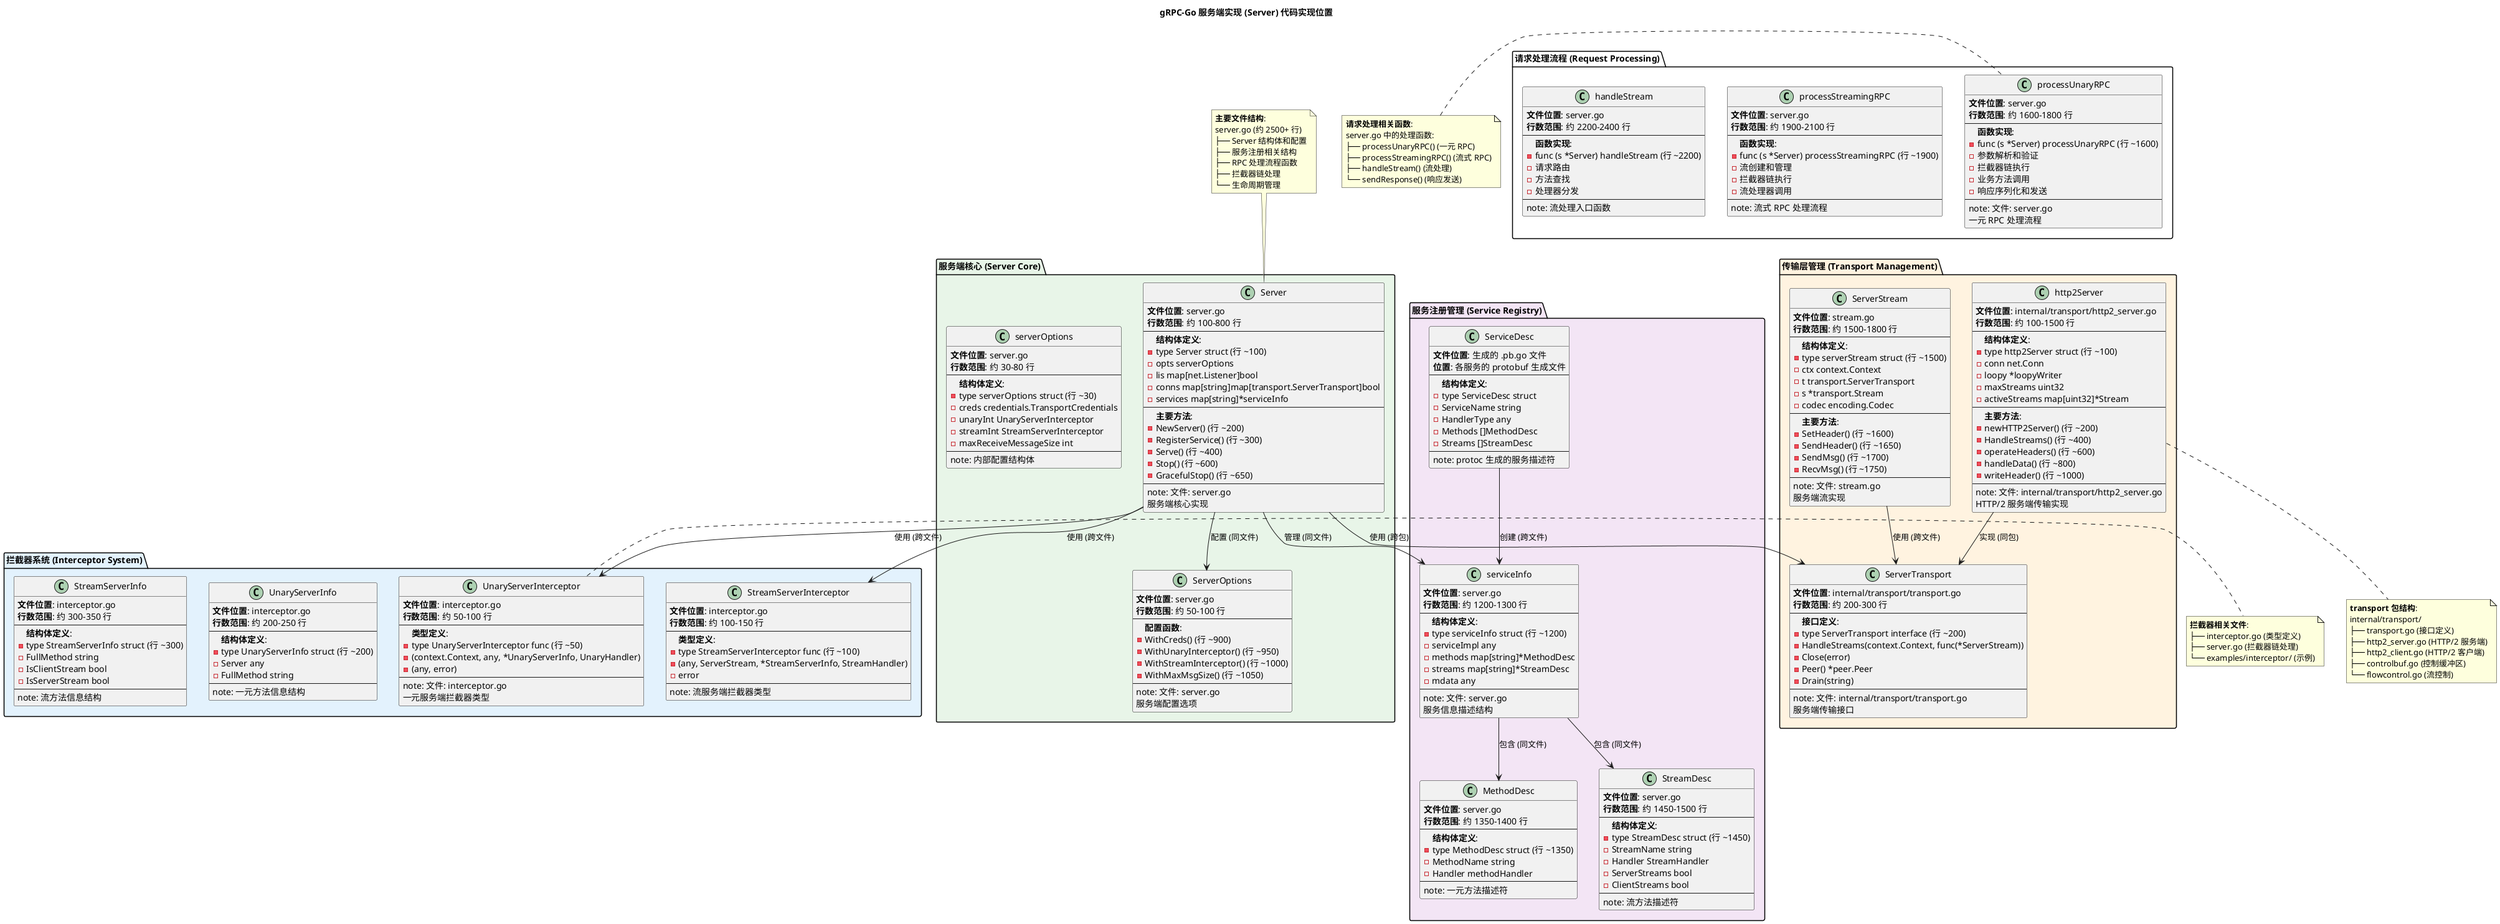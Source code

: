 @startuml 服务端实现代码位置图

!define RECTANGLE class

title gRPC-Go 服务端实现 (Server) 代码实现位置

' 定义颜色主题
!define SERVER_COLOR #E8F5E8
!define TRANSPORT_COLOR #FFF3E0
!define SERVICE_COLOR #F3E5F5
!define INTERCEPTOR_COLOR #E3F2FD

package "服务端核心 (Server Core)" SERVER_COLOR {
    RECTANGLE Server {
        **文件位置**: server.go
        **行数范围**: 约 100-800 行
        --
        **结构体定义**:
        - type Server struct (行 ~100)
        - opts serverOptions
        - lis map[net.Listener]bool
        - conns map[string]map[transport.ServerTransport]bool
        - services map[string]*serviceInfo
        --
        **主要方法**:
        - NewServer() (行 ~200)
        - RegisterService() (行 ~300)
        - Serve() (行 ~400)
        - Stop() (行 ~600)
        - GracefulStop() (行 ~650)
        --
        note: 文件: server.go\n服务端核心实现
    }
    
    RECTANGLE ServerOptions {
        **文件位置**: server.go
        **行数范围**: 约 50-100 行
        --
        **配置函数**:
        - WithCreds() (行 ~900)
        - WithUnaryInterceptor() (行 ~950)
        - WithStreamInterceptor() (行 ~1000)
        - WithMaxMsgSize() (行 ~1050)
        --
        note: 文件: server.go\n服务端配置选项
    }
    
    RECTANGLE serverOptions {
        **文件位置**: server.go
        **行数范围**: 约 30-80 行
        --
        **结构体定义**:
        - type serverOptions struct (行 ~30)
        - creds credentials.TransportCredentials
        - unaryInt UnaryServerInterceptor
        - streamInt StreamServerInterceptor
        - maxReceiveMessageSize int
        --
        note: 内部配置结构体
    }
}

package "服务注册管理 (Service Registry)" SERVICE_COLOR {
    RECTANGLE serviceInfo {
        **文件位置**: server.go
        **行数范围**: 约 1200-1300 行
        --
        **结构体定义**:
        - type serviceInfo struct (行 ~1200)
        - serviceImpl any
        - methods map[string]*MethodDesc
        - streams map[string]*StreamDesc
        - mdata any
        --
        note: 文件: server.go\n服务信息描述结构
    }
    
    RECTANGLE MethodDesc {
        **文件位置**: server.go
        **行数范围**: 约 1350-1400 行
        --
        **结构体定义**:
        - type MethodDesc struct (行 ~1350)
        - MethodName string
        - Handler methodHandler
        --
        note: 一元方法描述符
    }
    
    RECTANGLE StreamDesc {
        **文件位置**: server.go
        **行数范围**: 约 1450-1500 行
        --
        **结构体定义**:
        - type StreamDesc struct (行 ~1450)
        - StreamName string
        - Handler StreamHandler
        - ServerStreams bool
        - ClientStreams bool
        --
        note: 流方法描述符
    }
    
    RECTANGLE ServiceDesc {
        **文件位置**: 生成的 .pb.go 文件
        **位置**: 各服务的 protobuf 生成文件
        --
        **结构体定义**:
        - type ServiceDesc struct
        - ServiceName string
        - HandlerType any
        - Methods []MethodDesc
        - Streams []StreamDesc
        --
        note: protoc 生成的服务描述符
    }
}

package "传输层管理 (Transport Management)" TRANSPORT_COLOR {
    RECTANGLE ServerTransport {
        **文件位置**: internal/transport/transport.go
        **行数范围**: 约 200-300 行
        --
        **接口定义**:
        - type ServerTransport interface (行 ~200)
        - HandleStreams(context.Context, func(*ServerStream))
        - Close(error)
        - Peer() *peer.Peer
        - Drain(string)
        --
        note: 文件: internal/transport/transport.go\n服务端传输接口
    }
    
    RECTANGLE http2Server {
        **文件位置**: internal/transport/http2_server.go
        **行数范围**: 约 100-1500 行
        --
        **结构体定义**:
        - type http2Server struct (行 ~100)
        - conn net.Conn
        - loopy *loopyWriter
        - maxStreams uint32
        - activeStreams map[uint32]*Stream
        --
        **主要方法**:
        - newHTTP2Server() (行 ~200)
        - HandleStreams() (行 ~400)
        - operateHeaders() (行 ~600)
        - handleData() (行 ~800)
        - writeHeader() (行 ~1000)
        --
        note: 文件: internal/transport/http2_server.go\nHTTP/2 服务端传输实现
    }
    
    RECTANGLE ServerStream {
        **文件位置**: stream.go
        **行数范围**: 约 1500-1800 行
        --
        **结构体定义**:
        - type serverStream struct (行 ~1500)
        - ctx context.Context
        - t transport.ServerTransport
        - s *transport.Stream
        - codec encoding.Codec
        --
        **主要方法**:
        - SetHeader() (行 ~1600)
        - SendHeader() (行 ~1650)
        - SendMsg() (行 ~1700)
        - RecvMsg() (行 ~1750)
        --
        note: 文件: stream.go\n服务端流实现
    }
}

package "拦截器系统 (Interceptor System)" INTERCEPTOR_COLOR {
    RECTANGLE UnaryServerInterceptor {
        **文件位置**: interceptor.go
        **行数范围**: 约 50-100 行
        --
        **类型定义**:
        - type UnaryServerInterceptor func (行 ~50)
        - (context.Context, any, *UnaryServerInfo, UnaryHandler)
        - (any, error)
        --
        note: 文件: interceptor.go\n一元服务端拦截器类型
    }
    
    RECTANGLE StreamServerInterceptor {
        **文件位置**: interceptor.go
        **行数范围**: 约 100-150 行
        --
        **类型定义**:
        - type StreamServerInterceptor func (行 ~100)
        - (any, ServerStream, *StreamServerInfo, StreamHandler)
        - error
        --
        note: 流服务端拦截器类型
    }
    
    RECTANGLE UnaryServerInfo {
        **文件位置**: interceptor.go
        **行数范围**: 约 200-250 行
        --
        **结构体定义**:
        - type UnaryServerInfo struct (行 ~200)
        - Server any
        - FullMethod string
        --
        note: 一元方法信息结构
    }
    
    RECTANGLE StreamServerInfo {
        **文件位置**: interceptor.go
        **行数范围**: 约 300-350 行
        --
        **结构体定义**:
        - type StreamServerInfo struct (行 ~300)
        - FullMethod string
        - IsClientStream bool
        - IsServerStream bool
        --
        note: 流方法信息结构
    }
}

package "请求处理流程 (Request Processing)" {
    RECTANGLE processUnaryRPC {
        **文件位置**: server.go
        **行数范围**: 约 1600-1800 行
        --
        **函数实现**:
        - func (s *Server) processUnaryRPC (行 ~1600)
        - 参数解析和验证
        - 拦截器链执行
        - 业务方法调用
        - 响应序列化和发送
        --
        note: 文件: server.go\n一元 RPC 处理流程
    }
    
    RECTANGLE processStreamingRPC {
        **文件位置**: server.go
        **行数范围**: 约 1900-2100 行
        --
        **函数实现**:
        - func (s *Server) processStreamingRPC (行 ~1900)
        - 流创建和管理
        - 拦截器链执行
        - 流处理器调用
        --
        note: 流式 RPC 处理流程
    }
    
    RECTANGLE handleStream {
        **文件位置**: server.go
        **行数范围**: 约 2200-2400 行
        --
        **函数实现**:
        - func (s *Server) handleStream (行 ~2200)
        - 请求路由
        - 方法查找
        - 处理器分发
        --
        note: 流处理入口函数
    }
}

' 定义关系和文件依赖
Server --> ServerOptions : 配置 (同文件)
Server --> serviceInfo : 管理 (同文件)
Server --> ServerTransport : 使用 (跨包)

serviceInfo --> MethodDesc : 包含 (同文件)
serviceInfo --> StreamDesc : 包含 (同文件)
ServiceDesc --> serviceInfo : 创建 (跨文件)

http2Server --> ServerTransport : 实现 (同包)
ServerStream --> ServerTransport : 使用 (跨文件)

Server --> UnaryServerInterceptor : 使用 (跨文件)
Server --> StreamServerInterceptor : 使用 (跨文件)

' 文件结构注释
note top of Server
  **主要文件结构**:
  server.go (约 2500+ 行)
  ├── Server 结构体和配置
  ├── 服务注册相关结构
  ├── RPC 处理流程函数
  ├── 拦截器链处理
  └── 生命周期管理
end note

note bottom of http2Server
  **transport 包结构**:
  internal/transport/
  ├── transport.go (接口定义)
  ├── http2_server.go (HTTP/2 服务端)
  ├── http2_client.go (HTTP/2 客户端)
  ├── controlbuf.go (控制缓冲区)
  └── flowcontrol.go (流控制)
end note

note right of UnaryServerInterceptor
  **拦截器相关文件**:
  ├── interceptor.go (类型定义)
  ├── server.go (拦截器链处理)
  └── examples/interceptor/ (示例)
end note

note left of processUnaryRPC
  **请求处理相关函数**:
  server.go 中的处理函数:
  ├── processUnaryRPC() (一元 RPC)
  ├── processStreamingRPC() (流式 RPC)
  ├── handleStream() (流处理)
  └── sendResponse() (响应发送)
end note

@enduml

